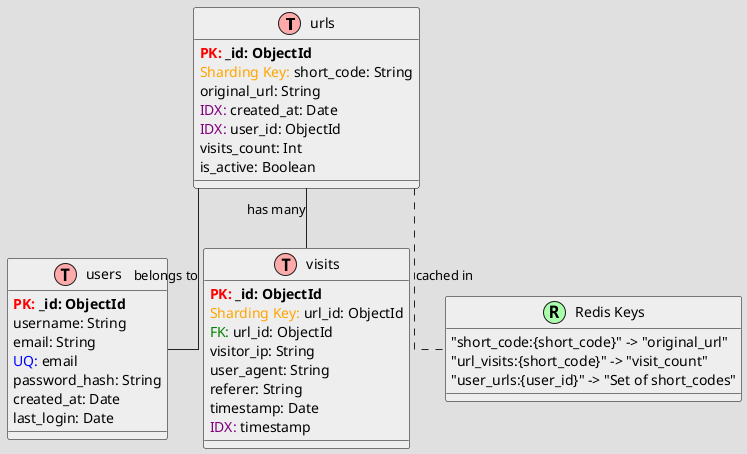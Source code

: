 @startuml
!define Table(name,desc) class name as "desc" << (T,#FFAAAA) >>
!define pk(x) <b><color:red>PK: </color>x</b>
!define fk(x) <color:green>FK: </color>x
!define unique(x) <color:blue>UQ: </color>x
!define index(x) <color:purple>IDX: </color>x
!define sharding_key(x) <color:orange>Sharding Key: </color>x

skinparam class {
    BackgroundColor #EEEEEE
    ArrowColor #222222
    BorderColor #000000
}
skinparam linetype ortho
skinparam backgroundColor #E0E0E0

' MongoDB Collections
Table(urls, "urls") {
    pk(_id: ObjectId)
    sharding_key(short_code: String)
    original_url: String
    index(created_at: Date)
    index(user_id: ObjectId)
    visits_count: Int
    is_active: Boolean
}

Table(users, "users") {
    pk(_id: ObjectId)
    username: String
    email: String
    unique(email)
    password_hash: String
    created_at: Date
    last_login: Date
}

Table(visits, "visits") {
    pk(_id: ObjectId)
    sharding_key(url_id: ObjectId)
    fk(url_id: ObjectId)
    visitor_ip: String
    user_agent: String
    referer: String
    timestamp: Date
    index(timestamp)
}

' Redis Key-Value Structures
class "Redis Keys" as redis_keys << (R,#AAFFAA) >> {
    "short_code:{short_code}" -> "original_url"
    "url_visits:{short_code}" -> "visit_count"
    "user_urls:{user_id}" -> "Set of short_codes"
}

urls -- users : "belongs to"
urls -- visits : "has many"
urls .. redis_keys : "cached in"

@enduml
